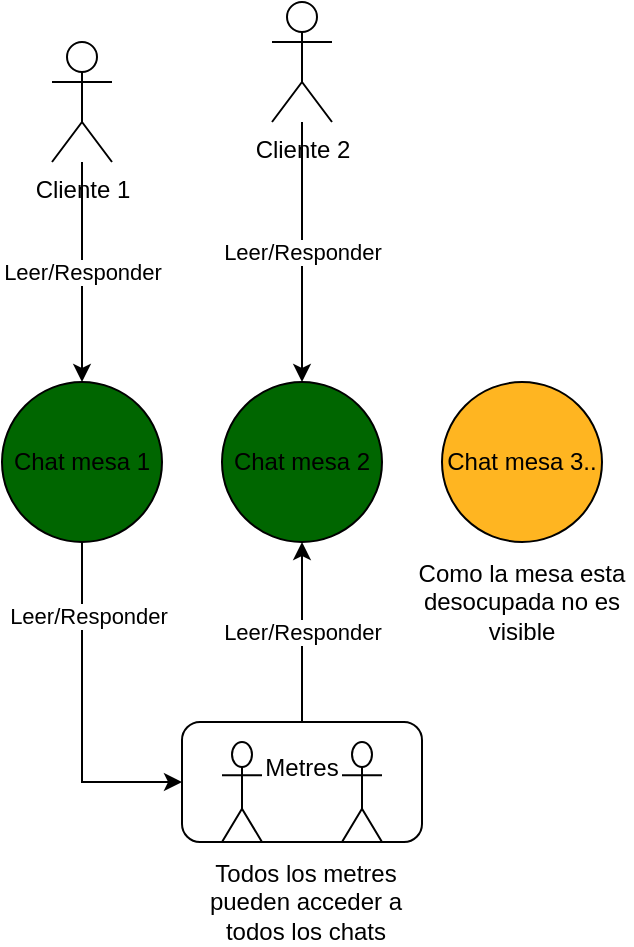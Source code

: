 <mxfile>
    <diagram id="x4c0Cf48TiZZmZqWTB6B" name="Page-1">
        <mxGraphModel dx="873" dy="568" grid="1" gridSize="10" guides="1" tooltips="1" connect="1" arrows="1" fold="1" page="1" pageScale="1" pageWidth="827" pageHeight="1169" math="0" shadow="0">
            <root>
                <mxCell id="0"/>
                <mxCell id="1" parent="0"/>
                <mxCell id="17" value="Leer/Responder" style="edgeStyle=orthogonalEdgeStyle;rounded=0;orthogonalLoop=1;jettySize=auto;html=1;entryX=0.5;entryY=1;entryDx=0;entryDy=0;" edge="1" parent="1" source="7" target="11">
                    <mxGeometry relative="1" as="geometry"/>
                </mxCell>
                <mxCell id="7" value="Metres&lt;br&gt;&lt;br&gt;" style="rounded=1;whiteSpace=wrap;html=1;" vertex="1" parent="1">
                    <mxGeometry x="360" y="440" width="120" height="60" as="geometry"/>
                </mxCell>
                <mxCell id="19" style="edgeStyle=orthogonalEdgeStyle;rounded=0;orthogonalLoop=1;jettySize=auto;html=1;exitX=0.5;exitY=1;exitDx=0;exitDy=0;entryX=0;entryY=0.5;entryDx=0;entryDy=0;" edge="1" parent="1" source="8" target="7">
                    <mxGeometry relative="1" as="geometry"/>
                </mxCell>
                <mxCell id="28" value="Leer/Responder" style="edgeLabel;html=1;align=center;verticalAlign=middle;resizable=0;points=[];" vertex="1" connectable="0" parent="19">
                    <mxGeometry x="-0.565" y="3" relative="1" as="geometry">
                        <mxPoint as="offset"/>
                    </mxGeometry>
                </mxCell>
                <mxCell id="8" value="Chat mesa 1" style="ellipse;whiteSpace=wrap;html=1;aspect=fixed;fillColor=#006600;" vertex="1" parent="1">
                    <mxGeometry x="270" y="270" width="80" height="80" as="geometry"/>
                </mxCell>
                <mxCell id="11" value="Chat mesa 2" style="ellipse;whiteSpace=wrap;html=1;aspect=fixed;fillColor=#006600;" vertex="1" parent="1">
                    <mxGeometry x="380" y="270" width="80" height="80" as="geometry"/>
                </mxCell>
                <mxCell id="12" value="Chat mesa 3.." style="ellipse;whiteSpace=wrap;html=1;aspect=fixed;fillColor=#FFB521;" vertex="1" parent="1">
                    <mxGeometry x="490" y="270" width="80" height="80" as="geometry"/>
                </mxCell>
                <mxCell id="13" value="&lt;br&gt;" style="shape=umlActor;verticalLabelPosition=bottom;verticalAlign=top;html=1;outlineConnect=0;" vertex="1" parent="1">
                    <mxGeometry x="380" y="450" width="20" height="50" as="geometry"/>
                </mxCell>
                <mxCell id="14" value="" style="shape=umlActor;verticalLabelPosition=bottom;verticalAlign=top;html=1;outlineConnect=0;" vertex="1" parent="1">
                    <mxGeometry x="440" y="450" width="20" height="50" as="geometry"/>
                </mxCell>
                <mxCell id="23" value="Leer/Responder" style="edgeStyle=orthogonalEdgeStyle;rounded=0;orthogonalLoop=1;jettySize=auto;html=1;entryX=0.5;entryY=0;entryDx=0;entryDy=0;" edge="1" parent="1" source="20" target="8">
                    <mxGeometry relative="1" as="geometry"/>
                </mxCell>
                <mxCell id="20" value="Cliente 1&lt;br&gt;" style="shape=umlActor;verticalLabelPosition=bottom;verticalAlign=top;html=1;outlineConnect=0;" vertex="1" parent="1">
                    <mxGeometry x="295" y="100" width="30" height="60" as="geometry"/>
                </mxCell>
                <mxCell id="24" value="Leer/Responder" style="edgeStyle=orthogonalEdgeStyle;rounded=0;orthogonalLoop=1;jettySize=auto;html=1;entryX=0.5;entryY=0;entryDx=0;entryDy=0;" edge="1" parent="1" source="21" target="11">
                    <mxGeometry relative="1" as="geometry"/>
                </mxCell>
                <mxCell id="21" value="Cliente 2&lt;br&gt;" style="shape=umlActor;verticalLabelPosition=bottom;verticalAlign=top;html=1;outlineConnect=0;" vertex="1" parent="1">
                    <mxGeometry x="405" y="80" width="30" height="60" as="geometry"/>
                </mxCell>
                <mxCell id="26" value="Como la mesa esta desocupada no es visible" style="text;html=1;strokeColor=none;fillColor=none;align=center;verticalAlign=middle;whiteSpace=wrap;rounded=0;" vertex="1" parent="1">
                    <mxGeometry x="475" y="350" width="110" height="60" as="geometry"/>
                </mxCell>
                <mxCell id="27" value="Todos los metres pueden acceder a todos los chats" style="text;html=1;strokeColor=none;fillColor=none;align=center;verticalAlign=middle;whiteSpace=wrap;rounded=0;" vertex="1" parent="1">
                    <mxGeometry x="364" y="510" width="116" height="40" as="geometry"/>
                </mxCell>
            </root>
        </mxGraphModel>
    </diagram>
</mxfile>